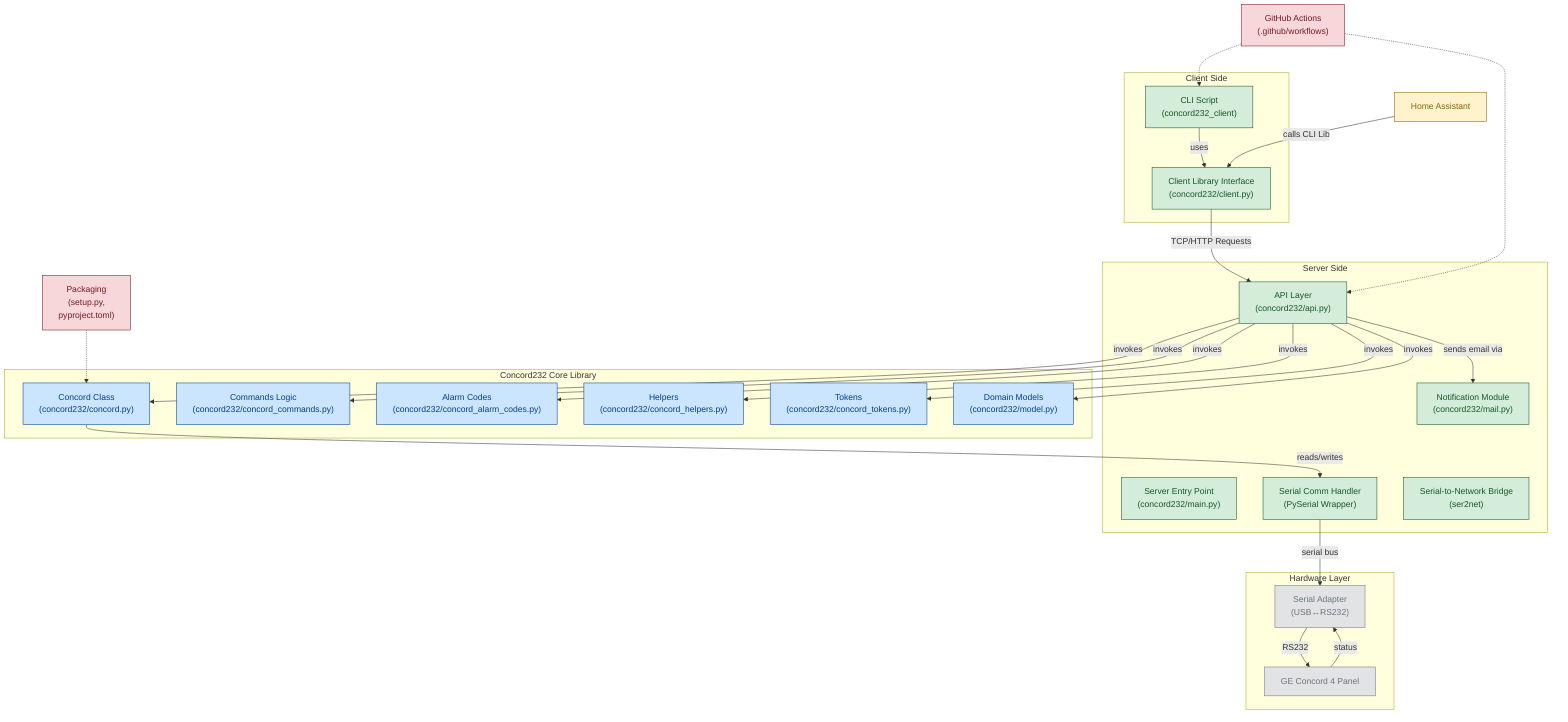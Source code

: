 flowchart TB
%% External Systems
    HA["Home Assistant"]:::external
    CI["GitHub Actions\n(.github/workflows)"]:::ci
    PKG["Packaging\n(setup.py,\npyproject.toml)"]:::ci

%% Client Process
    subgraph "Client Side"
        CLILib["Client Library Interface\n(concord232/client.py)"]:::runtime
        CLI["CLI Script\n(concord232_client)"]:::runtime
    end

%% Server Process
    subgraph "Server Side"
        Entry["Server Entry Point\n(concord232/main.py)"]:::runtime
        API["API Layer\n(concord232/api.py)"]:::runtime
        SerialHandler["Serial Comm Handler\n(PySerial Wrapper)"]:::runtime
        Notification["Notification Module\n(concord232/mail.py)"]:::runtime
        SerialBridge["Serial-to-Network Bridge\n(ser2net)"]:::runtime
    end

%% Core Library
    subgraph "Concord232 Core Library"
        CoreClass["Concord Class\n(concord232/concord.py)"]:::library
        Commands["Commands Logic\n(concord232/concord_commands.py)"]:::library
        AlarmCodes["Alarm Codes\n(concord232/concord_alarm_codes.py)"]:::library
        Helpers["Helpers\n(concord232/concord_helpers.py)"]:::library
        Tokens["Tokens\n(concord232/concord_tokens.py)"]:::library
        Models["Domain Models\n(concord232/model.py)"]:::library
    end

%% Hardware Layer
    subgraph "Hardware Layer"
        Adapter["Serial Adapter\n(USB↔RS232)"]:::hardware
        Panel["GE Concord 4 Panel"]:::hardware
    end

%% Connections
    CLI -->|"uses"| CLILib
    HA -->|"calls CLI Lib"| CLILib
    CLILib -->|"TCP/HTTP Requests"| API
    API -->|"invokes"| CoreClass
    API -->|"invokes"| Commands
    API -->|"invokes"| AlarmCodes
    API -->|"invokes"| Helpers
    API -->|"invokes"| Tokens
    API -->|"invokes"| Models
    API -->|"sends email via"| Notification
    CoreClass -->|"reads/writes"| SerialHandler
    SerialHandler -->|"serial bus"| Adapter
    Adapter -->|"RS232"| Panel
    Panel -->|"status"| Adapter
    CI -.-> API
    CI -.-> CLI
    PKG -.-> CoreClass

%% Click Events
    click CoreClass "https://github.com/jasoncarter80/concord232/blob/master/concord232/concord.py"
    click Commands "https://github.com/jasoncarter80/concord232/blob/master/concord232/concord_commands.py"
    click AlarmCodes "https://github.com/jasoncarter80/concord232/blob/master/concord232/concord_alarm_codes.py"
    click Helpers "https://github.com/jasoncarter80/concord232/blob/master/concord232/concord_helpers.py"
    click Tokens "https://github.com/jasoncarter80/concord232/blob/master/concord232/concord_tokens.py"
    click Models "https://github.com/jasoncarter80/concord232/blob/master/concord232/model.py"
    click Notification "https://github.com/jasoncarter80/concord232/blob/master/concord232/mail.py"
    click API "https://github.com/jasoncarter80/concord232/blob/master/concord232/api.py"
    click Entry "https://github.com/jasoncarter80/concord232/blob/master/concord232/main.py"
    click SerialBridge "https://github.com/jasoncarter80/concord232/blob/master/concord232/exclude/ser2net.conf"
    click SerialBridge "https://github.com/jasoncarter80/concord232/blob/master/concord232/exclude/ser2net.sh"
    click CLILib "https://github.com/jasoncarter80/concord232/blob/master/concord232/client.py"
    click CLI "https://github.com/jasoncarter80/concord232/tree/master/concord232_client"
    click ServerCLI "https://github.com/jasoncarter80/concord232/tree/master/concord232_server"
    click CI "https://github.com/jasoncarter80/concord232/blob/master/.github/workflows/workflow.yml"
    click PKG "https://github.com/jasoncarter80/concord232/blob/master/setup.py"
    click PKG "https://github.com/jasoncarter80/concord232/blob/master/pyproject.toml"

%% Styles
    classDef library fill:#cce5ff,stroke:#004085,color:#004085;
    classDef runtime fill:#d4edda,stroke:#155724,color:#155724;
    classDef hardware fill:#e2e3e5,stroke:#6c757d,color:#6c757d;
    classDef external fill:#fff3cd,stroke:#856404,color:#856404;
    classDef ci fill:#f8d7da,stroke:#721c24,color:#721c24;